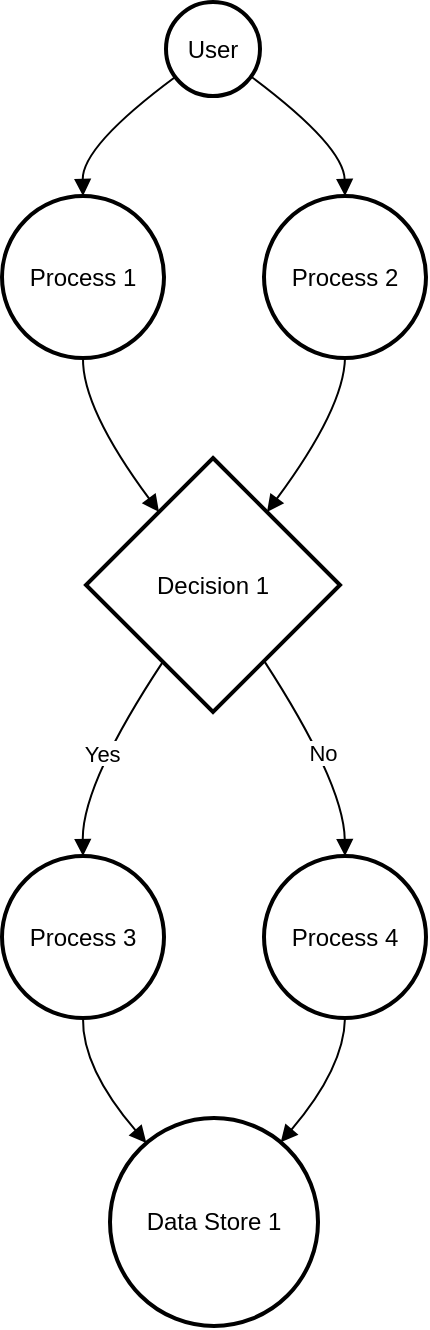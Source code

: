 <mxfile version="26.1.0">
  <diagram name="Page-1" id="QyGMwcJ1UbzEPitV88TX">
    <mxGraphModel>
      <root>
        <mxCell id="0" />
        <mxCell id="1" parent="0" />
        <mxCell id="2" value="User" style="ellipse;aspect=fixed;strokeWidth=2;whiteSpace=wrap;" vertex="1" parent="1">
          <mxGeometry x="90" y="8" width="47" height="47" as="geometry" />
        </mxCell>
        <mxCell id="3" value="Process 1" style="ellipse;aspect=fixed;strokeWidth=2;whiteSpace=wrap;" vertex="1" parent="1">
          <mxGeometry x="8" y="105" width="81" height="81" as="geometry" />
        </mxCell>
        <mxCell id="4" value="Process 2" style="ellipse;aspect=fixed;strokeWidth=2;whiteSpace=wrap;" vertex="1" parent="1">
          <mxGeometry x="139" y="105" width="81" height="81" as="geometry" />
        </mxCell>
        <mxCell id="5" value="Decision 1" style="rhombus;strokeWidth=2;whiteSpace=wrap;" vertex="1" parent="1">
          <mxGeometry x="50" y="236" width="127" height="127" as="geometry" />
        </mxCell>
        <mxCell id="6" value="Process 3" style="ellipse;aspect=fixed;strokeWidth=2;whiteSpace=wrap;" vertex="1" parent="1">
          <mxGeometry x="8" y="435" width="81" height="81" as="geometry" />
        </mxCell>
        <mxCell id="7" value="Process 4" style="ellipse;aspect=fixed;strokeWidth=2;whiteSpace=wrap;" vertex="1" parent="1">
          <mxGeometry x="139" y="435" width="81" height="81" as="geometry" />
        </mxCell>
        <mxCell id="8" value="Data Store 1" style="ellipse;aspect=fixed;strokeWidth=2;whiteSpace=wrap;" vertex="1" parent="1">
          <mxGeometry x="62" y="566" width="104" height="104" as="geometry" />
        </mxCell>
        <mxCell id="9" value="" style="curved=1;startArrow=none;endArrow=block;exitX=0.01;exitY=0.87;entryX=0.5;entryY=0;" edge="1" parent="1" source="2" target="3">
          <mxGeometry relative="1" as="geometry">
            <Array as="points">
              <mxPoint x="48" y="80" />
            </Array>
          </mxGeometry>
        </mxCell>
        <mxCell id="10" value="" style="curved=1;startArrow=none;endArrow=block;exitX=1;exitY=0.87;entryX=0.5;entryY=0;" edge="1" parent="1" source="2" target="4">
          <mxGeometry relative="1" as="geometry">
            <Array as="points">
              <mxPoint x="179" y="80" />
            </Array>
          </mxGeometry>
        </mxCell>
        <mxCell id="11" value="" style="curved=1;startArrow=none;endArrow=block;exitX=0.5;exitY=0.99;entryX=0.13;entryY=0;" edge="1" parent="1" source="3" target="5">
          <mxGeometry relative="1" as="geometry">
            <Array as="points">
              <mxPoint x="48" y="211" />
            </Array>
          </mxGeometry>
        </mxCell>
        <mxCell id="12" value="" style="curved=1;startArrow=none;endArrow=block;exitX=0.5;exitY=0.99;entryX=0.87;entryY=0;" edge="1" parent="1" source="4" target="5">
          <mxGeometry relative="1" as="geometry">
            <Array as="points">
              <mxPoint x="179" y="211" />
            </Array>
          </mxGeometry>
        </mxCell>
        <mxCell id="13" value="Yes" style="curved=1;startArrow=none;endArrow=block;exitX=0.18;exitY=0.99;entryX=0.5;entryY=0;" edge="1" parent="1" source="5" target="6">
          <mxGeometry relative="1" as="geometry">
            <Array as="points">
              <mxPoint x="48" y="399" />
            </Array>
          </mxGeometry>
        </mxCell>
        <mxCell id="14" value="No" style="curved=1;startArrow=none;endArrow=block;exitX=0.83;exitY=0.99;entryX=0.5;entryY=0;" edge="1" parent="1" source="5" target="7">
          <mxGeometry relative="1" as="geometry">
            <Array as="points">
              <mxPoint x="179" y="399" />
            </Array>
          </mxGeometry>
        </mxCell>
        <mxCell id="15" value="" style="curved=1;startArrow=none;endArrow=block;exitX=0.5;exitY=1;entryX=0.07;entryY=0;" edge="1" parent="1" source="6" target="8">
          <mxGeometry relative="1" as="geometry">
            <Array as="points">
              <mxPoint x="48" y="541" />
            </Array>
          </mxGeometry>
        </mxCell>
        <mxCell id="16" value="" style="curved=1;startArrow=none;endArrow=block;exitX=0.5;exitY=1;entryX=0.92;entryY=0;" edge="1" parent="1" source="7" target="8">
          <mxGeometry relative="1" as="geometry">
            <Array as="points">
              <mxPoint x="179" y="541" />
            </Array>
          </mxGeometry>
        </mxCell>
      </root>
    </mxGraphModel>
  </diagram>
</mxfile>
